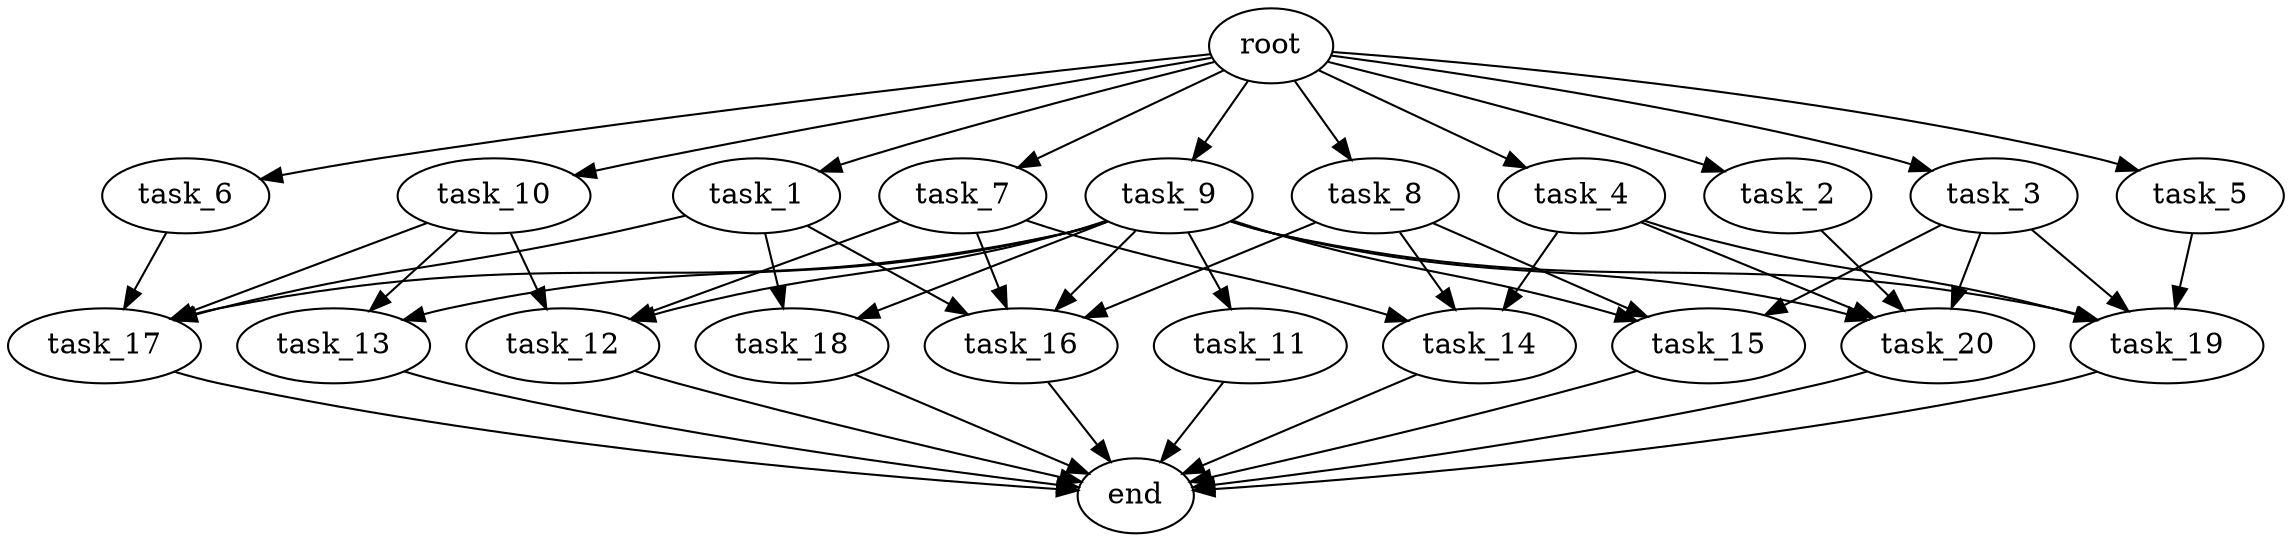 digraph G {
  root [size="0.000000e+00"];
  task_1 [size="1.066403e+09"];
  task_2 [size="5.294703e+07"];
  task_3 [size="3.083366e+09"];
  task_4 [size="3.599815e+09"];
  task_5 [size="2.698395e+09"];
  task_6 [size="1.325938e+09"];
  task_7 [size="1.874730e+09"];
  task_8 [size="4.488988e+09"];
  task_9 [size="5.547845e+09"];
  task_10 [size="4.081034e+09"];
  task_11 [size="2.635928e+08"];
  task_12 [size="3.539789e+09"];
  task_13 [size="9.315495e+08"];
  task_14 [size="5.980840e+09"];
  task_15 [size="3.244979e+09"];
  task_16 [size="3.852994e+09"];
  task_17 [size="2.919182e+09"];
  task_18 [size="3.878608e+09"];
  task_19 [size="8.479105e+08"];
  task_20 [size="9.011459e+09"];
  end [size="0.000000e+00"];

  root -> task_1 [size="1.000000e-12"];
  root -> task_2 [size="1.000000e-12"];
  root -> task_3 [size="1.000000e-12"];
  root -> task_4 [size="1.000000e-12"];
  root -> task_5 [size="1.000000e-12"];
  root -> task_6 [size="1.000000e-12"];
  root -> task_7 [size="1.000000e-12"];
  root -> task_8 [size="1.000000e-12"];
  root -> task_9 [size="1.000000e-12"];
  root -> task_10 [size="1.000000e-12"];
  task_1 -> task_16 [size="9.632485e+07"];
  task_1 -> task_17 [size="7.297954e+07"];
  task_1 -> task_18 [size="1.939304e+08"];
  task_2 -> task_20 [size="2.252865e+08"];
  task_3 -> task_15 [size="1.081660e+08"];
  task_3 -> task_19 [size="2.119776e+07"];
  task_3 -> task_20 [size="2.252865e+08"];
  task_4 -> task_14 [size="1.993613e+08"];
  task_4 -> task_19 [size="2.119776e+07"];
  task_4 -> task_20 [size="2.252865e+08"];
  task_5 -> task_19 [size="2.119776e+07"];
  task_6 -> task_17 [size="7.297954e+07"];
  task_7 -> task_12 [size="1.179930e+08"];
  task_7 -> task_14 [size="1.993613e+08"];
  task_7 -> task_16 [size="9.632485e+07"];
  task_8 -> task_14 [size="1.993613e+08"];
  task_8 -> task_15 [size="1.081660e+08"];
  task_8 -> task_16 [size="9.632485e+07"];
  task_9 -> task_11 [size="2.635928e+07"];
  task_9 -> task_12 [size="1.179930e+08"];
  task_9 -> task_13 [size="4.657748e+07"];
  task_9 -> task_15 [size="1.081660e+08"];
  task_9 -> task_16 [size="9.632485e+07"];
  task_9 -> task_17 [size="7.297954e+07"];
  task_9 -> task_18 [size="1.939304e+08"];
  task_9 -> task_19 [size="2.119776e+07"];
  task_9 -> task_20 [size="2.252865e+08"];
  task_10 -> task_12 [size="1.179930e+08"];
  task_10 -> task_13 [size="4.657748e+07"];
  task_10 -> task_17 [size="7.297954e+07"];
  task_11 -> end [size="1.000000e-12"];
  task_12 -> end [size="1.000000e-12"];
  task_13 -> end [size="1.000000e-12"];
  task_14 -> end [size="1.000000e-12"];
  task_15 -> end [size="1.000000e-12"];
  task_16 -> end [size="1.000000e-12"];
  task_17 -> end [size="1.000000e-12"];
  task_18 -> end [size="1.000000e-12"];
  task_19 -> end [size="1.000000e-12"];
  task_20 -> end [size="1.000000e-12"];
}
